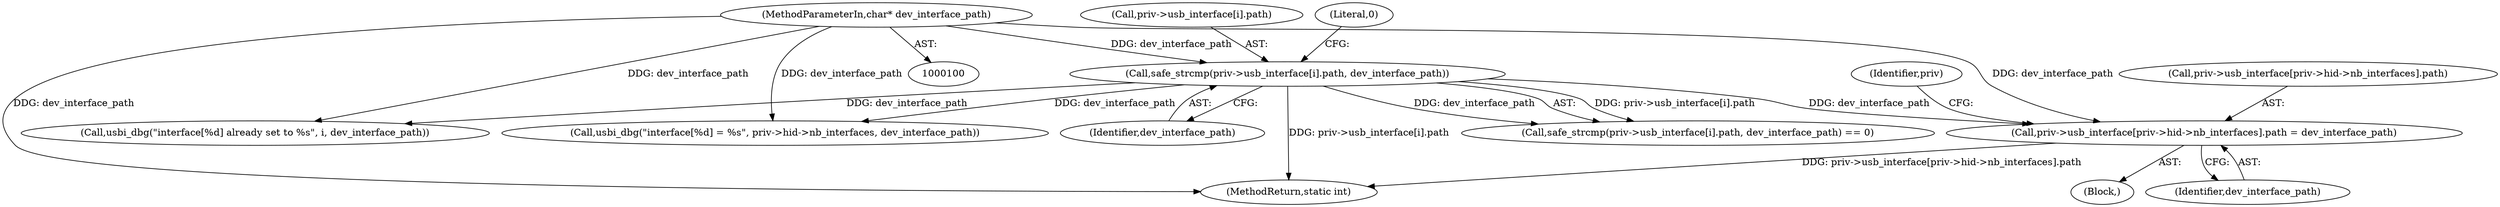 digraph "1_Chrome_ac149a8d4371c0e01e0934fdd57b09e86f96b5b9_27@pointer" {
"1000170" [label="(Call,priv->usb_interface[priv->hid->nb_interfaces].path = dev_interface_path)"];
"1000153" [label="(Call,safe_strcmp(priv->usb_interface[i].path, dev_interface_path))"];
"1000103" [label="(MethodParameterIn,char* dev_interface_path)"];
"1000215" [label="(MethodReturn,static int)"];
"1000154" [label="(Call,priv->usb_interface[i].path)"];
"1000182" [label="(Identifier,dev_interface_path)"];
"1000153" [label="(Call,safe_strcmp(priv->usb_interface[i].path, dev_interface_path))"];
"1000104" [label="(Block,)"];
"1000170" [label="(Call,priv->usb_interface[priv->hid->nb_interfaces].path = dev_interface_path)"];
"1000152" [label="(Call,safe_strcmp(priv->usb_interface[i].path, dev_interface_path) == 0)"];
"1000171" [label="(Call,priv->usb_interface[priv->hid->nb_interfaces].path)"];
"1000187" [label="(Identifier,priv)"];
"1000162" [label="(Literal,0)"];
"1000103" [label="(MethodParameterIn,char* dev_interface_path)"];
"1000161" [label="(Identifier,dev_interface_path)"];
"1000164" [label="(Call,usbi_dbg(\"interface[%d] already set to %s\", i, dev_interface_path))"];
"1000199" [label="(Call,usbi_dbg(\"interface[%d] = %s\", priv->hid->nb_interfaces, dev_interface_path))"];
"1000170" -> "1000104"  [label="AST: "];
"1000170" -> "1000182"  [label="CFG: "];
"1000171" -> "1000170"  [label="AST: "];
"1000182" -> "1000170"  [label="AST: "];
"1000187" -> "1000170"  [label="CFG: "];
"1000170" -> "1000215"  [label="DDG: priv->usb_interface[priv->hid->nb_interfaces].path"];
"1000153" -> "1000170"  [label="DDG: dev_interface_path"];
"1000103" -> "1000170"  [label="DDG: dev_interface_path"];
"1000153" -> "1000152"  [label="AST: "];
"1000153" -> "1000161"  [label="CFG: "];
"1000154" -> "1000153"  [label="AST: "];
"1000161" -> "1000153"  [label="AST: "];
"1000162" -> "1000153"  [label="CFG: "];
"1000153" -> "1000215"  [label="DDG: priv->usb_interface[i].path"];
"1000153" -> "1000152"  [label="DDG: priv->usb_interface[i].path"];
"1000153" -> "1000152"  [label="DDG: dev_interface_path"];
"1000103" -> "1000153"  [label="DDG: dev_interface_path"];
"1000153" -> "1000164"  [label="DDG: dev_interface_path"];
"1000153" -> "1000199"  [label="DDG: dev_interface_path"];
"1000103" -> "1000100"  [label="AST: "];
"1000103" -> "1000215"  [label="DDG: dev_interface_path"];
"1000103" -> "1000164"  [label="DDG: dev_interface_path"];
"1000103" -> "1000199"  [label="DDG: dev_interface_path"];
}
